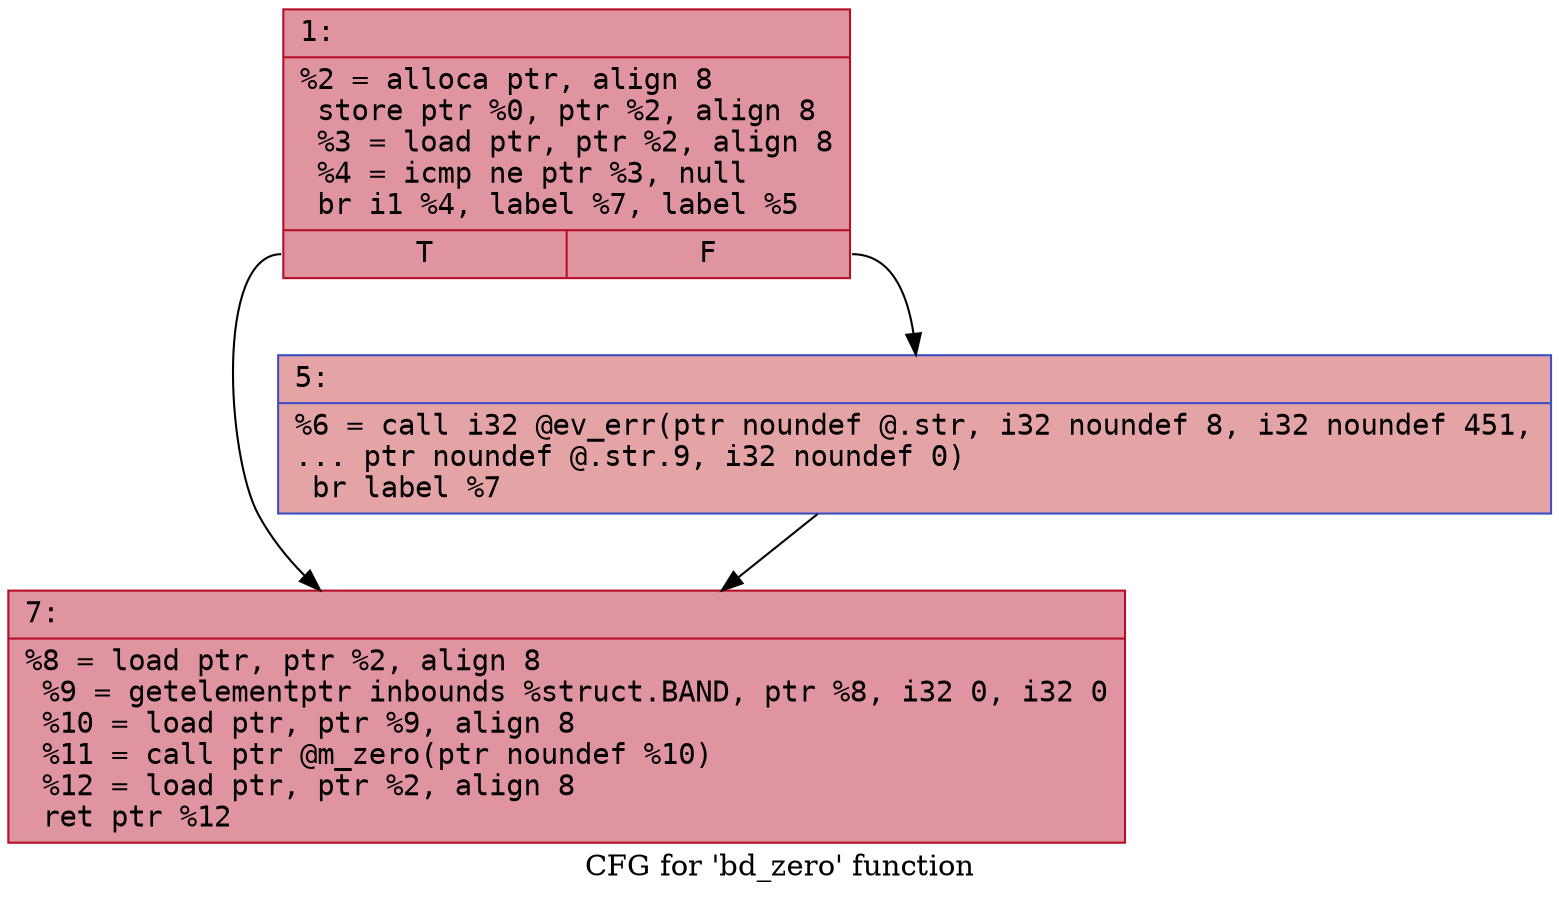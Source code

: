digraph "CFG for 'bd_zero' function" {
	label="CFG for 'bd_zero' function";

	Node0x60000314c6e0 [shape=record,color="#b70d28ff", style=filled, fillcolor="#b70d2870" fontname="Courier",label="{1:\l|  %2 = alloca ptr, align 8\l  store ptr %0, ptr %2, align 8\l  %3 = load ptr, ptr %2, align 8\l  %4 = icmp ne ptr %3, null\l  br i1 %4, label %7, label %5\l|{<s0>T|<s1>F}}"];
	Node0x60000314c6e0:s0 -> Node0x60000314c7d0[tooltip="1 -> 7\nProbability 62.50%" ];
	Node0x60000314c6e0:s1 -> Node0x60000314c780[tooltip="1 -> 5\nProbability 37.50%" ];
	Node0x60000314c780 [shape=record,color="#3d50c3ff", style=filled, fillcolor="#c32e3170" fontname="Courier",label="{5:\l|  %6 = call i32 @ev_err(ptr noundef @.str, i32 noundef 8, i32 noundef 451,\l... ptr noundef @.str.9, i32 noundef 0)\l  br label %7\l}"];
	Node0x60000314c780 -> Node0x60000314c7d0[tooltip="5 -> 7\nProbability 100.00%" ];
	Node0x60000314c7d0 [shape=record,color="#b70d28ff", style=filled, fillcolor="#b70d2870" fontname="Courier",label="{7:\l|  %8 = load ptr, ptr %2, align 8\l  %9 = getelementptr inbounds %struct.BAND, ptr %8, i32 0, i32 0\l  %10 = load ptr, ptr %9, align 8\l  %11 = call ptr @m_zero(ptr noundef %10)\l  %12 = load ptr, ptr %2, align 8\l  ret ptr %12\l}"];
}
